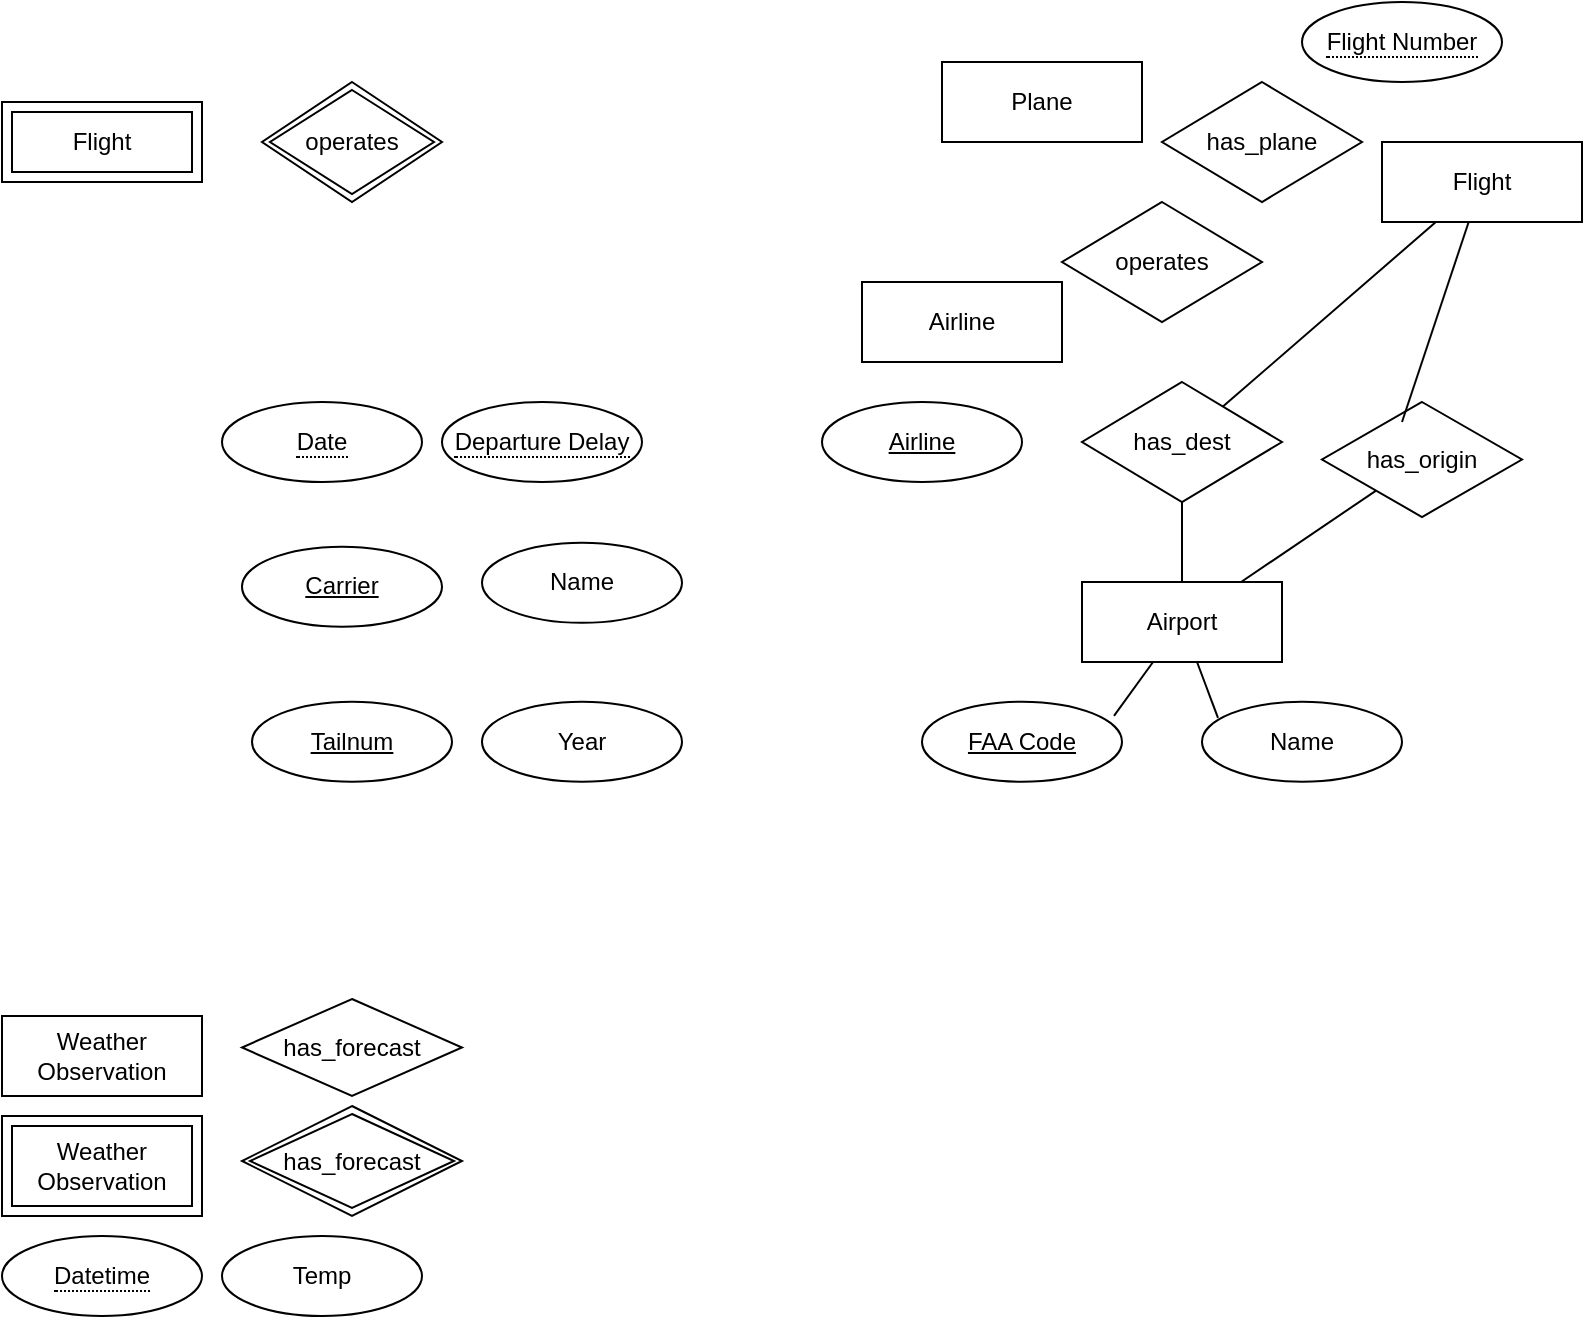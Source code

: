 <mxfile>
    <diagram id="7IQ0KzHX0b90F3QgN_Hj" name="Page-1">
        <mxGraphModel dx="1146" dy="426" grid="1" gridSize="10" guides="1" tooltips="1" connect="1" arrows="1" fold="1" page="1" pageScale="1" pageWidth="850" pageHeight="1100" background="#FFFFFF" math="0" shadow="0" adaptiveColors="auto">
            <root>
                <mxCell id="0"/>
                <mxCell id="1" parent="0"/>
                <mxCell id="5" value="has_plane" style="shape=rhombus;perimeter=rhombusPerimeter;whiteSpace=wrap;html=1;align=center;" parent="1" vertex="1">
                    <mxGeometry x="610" y="40" width="100" height="60" as="geometry"/>
                </mxCell>
                <mxCell id="7" value="has_origin" style="shape=rhombus;perimeter=rhombusPerimeter;whiteSpace=wrap;html=1;align=center;" parent="1" vertex="1">
                    <mxGeometry x="690" y="200" width="100" height="57.5" as="geometry"/>
                </mxCell>
                <mxCell id="8" value="Plane" style="whiteSpace=wrap;html=1;align=center;" parent="1" vertex="1">
                    <mxGeometry x="500" y="30" width="100" height="40" as="geometry"/>
                </mxCell>
                <mxCell id="9" value="Airline" style="whiteSpace=wrap;html=1;align=center;" parent="1" vertex="1">
                    <mxGeometry x="460" y="140" width="100" height="40" as="geometry"/>
                </mxCell>
                <mxCell id="10" value="Airport" style="whiteSpace=wrap;html=1;align=center;" parent="1" vertex="1">
                    <mxGeometry x="570" y="290" width="100" height="40" as="geometry"/>
                </mxCell>
                <mxCell id="13" value="has_dest" style="shape=rhombus;perimeter=rhombusPerimeter;whiteSpace=wrap;html=1;align=center;" parent="1" vertex="1">
                    <mxGeometry x="570" y="190" width="100" height="60" as="geometry"/>
                </mxCell>
                <mxCell id="29" value="Carrier" style="ellipse;whiteSpace=wrap;html=1;align=center;fontStyle=4;" parent="1" vertex="1">
                    <mxGeometry x="150" y="272.36" width="100" height="40" as="geometry"/>
                </mxCell>
                <mxCell id="30" value="Name" style="ellipse;whiteSpace=wrap;html=1;align=center;" parent="1" vertex="1">
                    <mxGeometry x="270" y="270.43" width="100" height="40" as="geometry"/>
                </mxCell>
                <mxCell id="33" value="FAA Code" style="ellipse;whiteSpace=wrap;html=1;align=center;fontStyle=4;" parent="1" vertex="1">
                    <mxGeometry x="490" y="349.86" width="100" height="40" as="geometry"/>
                </mxCell>
                <mxCell id="35" value="Tailnum" style="ellipse;whiteSpace=wrap;html=1;align=center;fontStyle=4;" parent="1" vertex="1">
                    <mxGeometry x="155" y="349.86" width="100" height="40" as="geometry"/>
                </mxCell>
                <mxCell id="36" value="Name" style="ellipse;whiteSpace=wrap;html=1;align=center;" parent="1" vertex="1">
                    <mxGeometry x="630" y="349.86" width="100" height="40" as="geometry"/>
                </mxCell>
                <mxCell id="54" value="Temp" style="ellipse;whiteSpace=wrap;html=1;align=center;" parent="1" vertex="1">
                    <mxGeometry x="140" y="617" width="100" height="40" as="geometry"/>
                </mxCell>
                <mxCell id="56" value="Weather Observation" style="shape=ext;margin=3;double=1;whiteSpace=wrap;html=1;align=center;" parent="1" vertex="1">
                    <mxGeometry x="30" y="557" width="100" height="50" as="geometry"/>
                </mxCell>
                <mxCell id="57" value="has_forecast" style="shape=rhombus;double=1;perimeter=rhombusPerimeter;whiteSpace=wrap;html=1;align=center;" parent="1" vertex="1">
                    <mxGeometry x="150" y="552" width="110" height="55" as="geometry"/>
                </mxCell>
                <mxCell id="62" value="&lt;span style=&quot;border-bottom: 1px dotted&quot;&gt;Datetime&lt;/span&gt;" style="ellipse;whiteSpace=wrap;html=1;align=center;" parent="1" vertex="1">
                    <mxGeometry x="30" y="617" width="100" height="40" as="geometry"/>
                </mxCell>
                <mxCell id="73" value="&lt;u&gt;Airline&lt;/u&gt;" style="ellipse;whiteSpace=wrap;html=1;align=center;" parent="1" vertex="1">
                    <mxGeometry x="440" y="200" width="100" height="40" as="geometry"/>
                </mxCell>
                <mxCell id="83" value="operates" style="shape=rhombus;double=1;perimeter=rhombusPerimeter;whiteSpace=wrap;html=1;align=center;" parent="1" vertex="1">
                    <mxGeometry x="160" y="40" width="90" height="60" as="geometry"/>
                </mxCell>
                <mxCell id="86" value="&lt;span style=&quot;border-bottom: 1px dotted&quot;&gt;Flight Number&lt;/span&gt;" style="ellipse;whiteSpace=wrap;html=1;align=center;" parent="1" vertex="1">
                    <mxGeometry x="680" width="100" height="40" as="geometry"/>
                </mxCell>
                <mxCell id="87" value="&lt;span style=&quot;border-bottom: 1px dotted&quot;&gt;Date&lt;/span&gt;" style="ellipse;whiteSpace=wrap;html=1;align=center;" parent="1" vertex="1">
                    <mxGeometry x="140" y="200" width="100" height="40" as="geometry"/>
                </mxCell>
                <mxCell id="88" value="&lt;span style=&quot;border-bottom: 1px dotted&quot;&gt;Departure Delay&lt;/span&gt;" style="ellipse;whiteSpace=wrap;html=1;align=center;" parent="1" vertex="1">
                    <mxGeometry x="250" y="200" width="100" height="40" as="geometry"/>
                </mxCell>
                <mxCell id="92" value="Year" style="ellipse;whiteSpace=wrap;html=1;align=center;" parent="1" vertex="1">
                    <mxGeometry x="270" y="349.86" width="100" height="40" as="geometry"/>
                </mxCell>
                <mxCell id="109" value="Weather Observation" style="whiteSpace=wrap;html=1;align=center;" parent="1" vertex="1">
                    <mxGeometry x="30" y="507" width="100" height="40" as="geometry"/>
                </mxCell>
                <mxCell id="110" value="has_forecast" style="shape=rhombus;perimeter=rhombusPerimeter;whiteSpace=wrap;html=1;align=center;" parent="1" vertex="1">
                    <mxGeometry x="150" y="498.5" width="110" height="48.5" as="geometry"/>
                </mxCell>
                <mxCell id="112" value="Flight" style="shape=ext;margin=3;double=1;whiteSpace=wrap;html=1;align=center;" parent="1" vertex="1">
                    <mxGeometry x="30" y="50" width="100" height="40" as="geometry"/>
                </mxCell>
                <mxCell id="113" value="Flight" style="whiteSpace=wrap;html=1;align=center;" parent="1" vertex="1">
                    <mxGeometry x="720" y="70" width="100" height="40" as="geometry"/>
                </mxCell>
                <mxCell id="114" value="operates" style="shape=rhombus;perimeter=rhombusPerimeter;whiteSpace=wrap;html=1;align=center;" parent="1" vertex="1">
                    <mxGeometry x="560" y="100" width="100" height="60" as="geometry"/>
                </mxCell>
                <mxCell id="115" value="" style="endArrow=none;html=1;entryX=0.96;entryY=0.178;entryDx=0;entryDy=0;entryPerimeter=0;" edge="1" parent="1" source="10" target="33">
                    <mxGeometry width="50" height="50" relative="1" as="geometry">
                        <mxPoint x="500" y="290" as="sourcePoint"/>
                        <mxPoint x="550" y="240" as="targetPoint"/>
                        <Array as="points"/>
                    </mxGeometry>
                </mxCell>
                <mxCell id="116" value="" style="endArrow=none;html=1;exitX=0.08;exitY=0.203;exitDx=0;exitDy=0;exitPerimeter=0;" edge="1" parent="1" source="36" target="10">
                    <mxGeometry width="50" height="50" relative="1" as="geometry">
                        <mxPoint x="500" y="290" as="sourcePoint"/>
                        <mxPoint x="550" y="240" as="targetPoint"/>
                    </mxGeometry>
                </mxCell>
                <mxCell id="117" value="" style="endArrow=none;html=1;" edge="1" parent="1" source="10" target="7">
                    <mxGeometry width="50" height="50" relative="1" as="geometry">
                        <mxPoint x="500" y="200" as="sourcePoint"/>
                        <mxPoint x="550" y="150" as="targetPoint"/>
                    </mxGeometry>
                </mxCell>
                <mxCell id="118" value="" style="endArrow=none;html=1;entryX=0.4;entryY=0.174;entryDx=0;entryDy=0;entryPerimeter=0;" edge="1" parent="1" source="113" target="7">
                    <mxGeometry width="50" height="50" relative="1" as="geometry">
                        <mxPoint x="500" y="200" as="sourcePoint"/>
                        <mxPoint x="550" y="150" as="targetPoint"/>
                    </mxGeometry>
                </mxCell>
                <mxCell id="119" value="" style="endArrow=none;html=1;" edge="1" parent="1" source="113" target="13">
                    <mxGeometry width="50" height="50" relative="1" as="geometry">
                        <mxPoint x="500" y="200" as="sourcePoint"/>
                        <mxPoint x="550" y="150" as="targetPoint"/>
                    </mxGeometry>
                </mxCell>
                <mxCell id="120" value="" style="endArrow=none;html=1;" edge="1" parent="1" source="10" target="13">
                    <mxGeometry width="50" height="50" relative="1" as="geometry">
                        <mxPoint x="500" y="200" as="sourcePoint"/>
                        <mxPoint x="550" y="150" as="targetPoint"/>
                    </mxGeometry>
                </mxCell>
            </root>
        </mxGraphModel>
    </diagram>
</mxfile>
